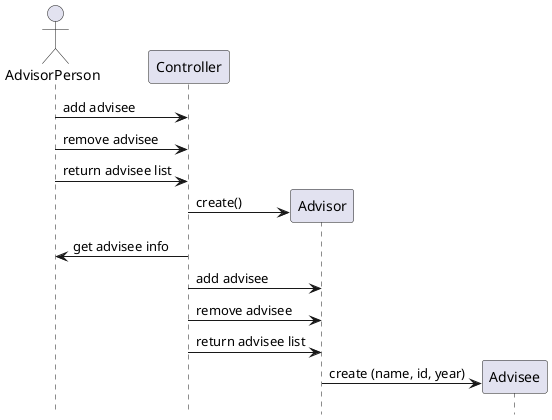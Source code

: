 @startuml
'https://plantuml.com/sequence-diagram
hide footbox
actor AdvisorPerson as AdvisorPerson
participant Controller as Controller
participant Advisor as Advisor
participant Advisee as Advisee

AdvisorPerson -> Controller: add advisee
AdvisorPerson -> Controller: remove advisee
AdvisorPerson -> Controller: return advisee list
Controller -> Advisor **: create()
Controller -> AdvisorPerson: get advisee info
Controller -> Advisor: add advisee
Controller -> Advisor: remove advisee
Controller -> Advisor: return advisee list
Advisor -> Advisee **: create (name, id, year)


@enduml